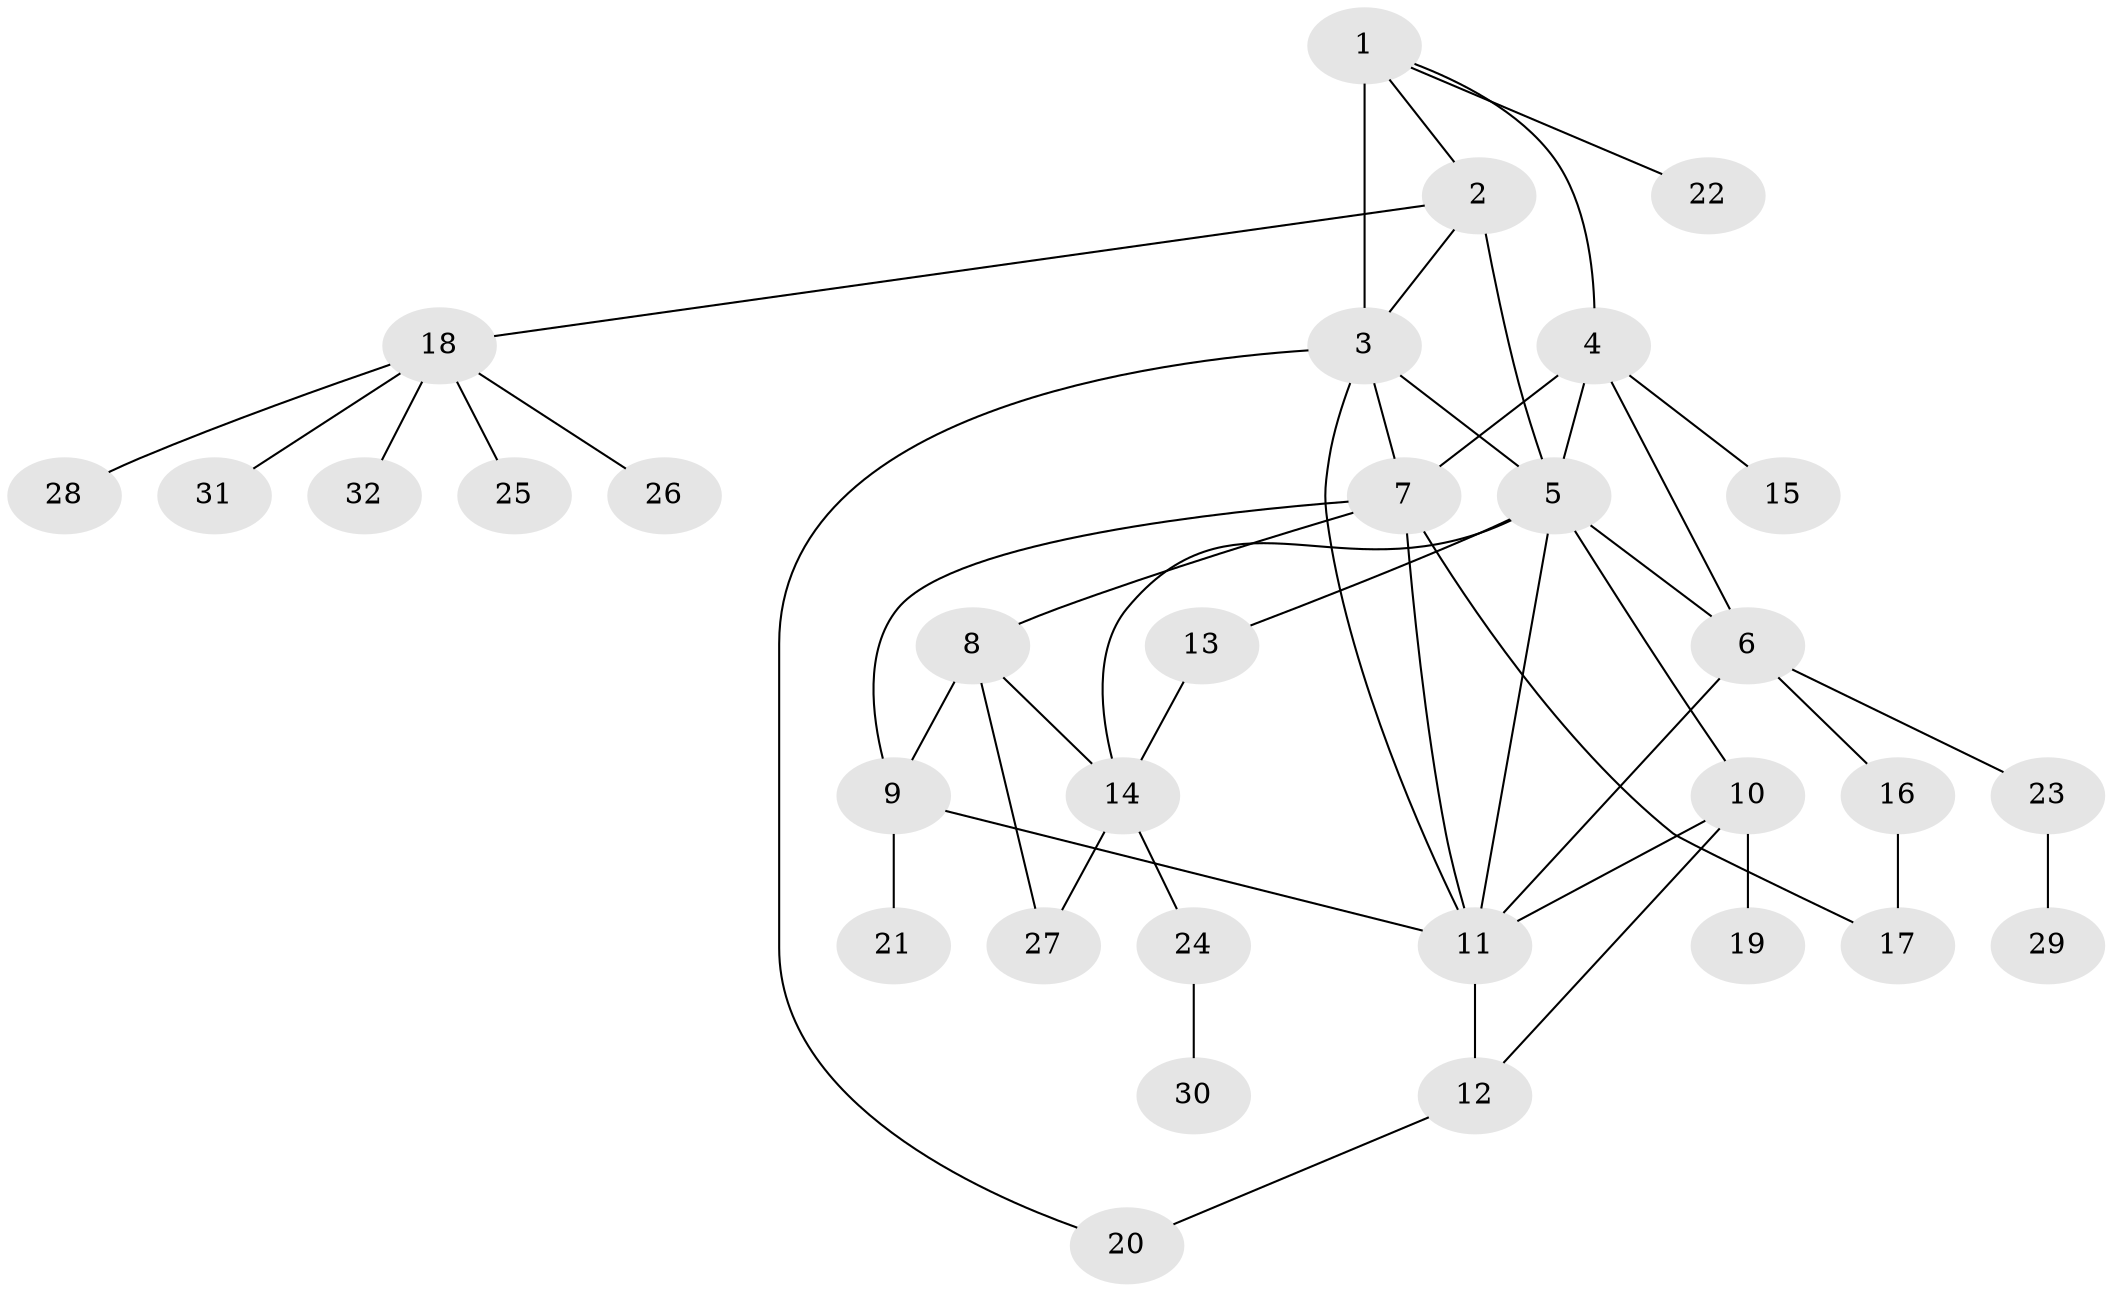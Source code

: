 // original degree distribution, {3: 0.09375, 6: 0.046875, 10: 0.015625, 7: 0.0625, 4: 0.078125, 9: 0.015625, 5: 0.015625, 2: 0.171875, 1: 0.5}
// Generated by graph-tools (version 1.1) at 2025/52/03/04/25 22:52:34]
// undirected, 32 vertices, 48 edges
graph export_dot {
  node [color=gray90,style=filled];
  1;
  2;
  3;
  4;
  5;
  6;
  7;
  8;
  9;
  10;
  11;
  12;
  13;
  14;
  15;
  16;
  17;
  18;
  19;
  20;
  21;
  22;
  23;
  24;
  25;
  26;
  27;
  28;
  29;
  30;
  31;
  32;
  1 -- 2 [weight=1.0];
  1 -- 3 [weight=4.0];
  1 -- 4 [weight=1.0];
  1 -- 22 [weight=1.0];
  2 -- 3 [weight=1.0];
  2 -- 5 [weight=1.0];
  2 -- 18 [weight=1.0];
  3 -- 5 [weight=1.0];
  3 -- 7 [weight=1.0];
  3 -- 11 [weight=1.0];
  3 -- 20 [weight=1.0];
  4 -- 5 [weight=1.0];
  4 -- 6 [weight=1.0];
  4 -- 7 [weight=1.0];
  4 -- 15 [weight=1.0];
  5 -- 6 [weight=1.0];
  5 -- 10 [weight=1.0];
  5 -- 11 [weight=1.0];
  5 -- 13 [weight=1.0];
  5 -- 14 [weight=2.0];
  6 -- 11 [weight=1.0];
  6 -- 16 [weight=1.0];
  6 -- 23 [weight=1.0];
  7 -- 8 [weight=1.0];
  7 -- 9 [weight=1.0];
  7 -- 11 [weight=1.0];
  7 -- 17 [weight=1.0];
  8 -- 9 [weight=1.0];
  8 -- 14 [weight=1.0];
  8 -- 27 [weight=1.0];
  9 -- 11 [weight=1.0];
  9 -- 21 [weight=1.0];
  10 -- 11 [weight=2.0];
  10 -- 12 [weight=1.0];
  10 -- 19 [weight=1.0];
  11 -- 12 [weight=1.0];
  12 -- 20 [weight=1.0];
  13 -- 14 [weight=1.0];
  14 -- 24 [weight=1.0];
  14 -- 27 [weight=1.0];
  16 -- 17 [weight=1.0];
  18 -- 25 [weight=1.0];
  18 -- 26 [weight=1.0];
  18 -- 28 [weight=1.0];
  18 -- 31 [weight=1.0];
  18 -- 32 [weight=1.0];
  23 -- 29 [weight=1.0];
  24 -- 30 [weight=1.0];
}
